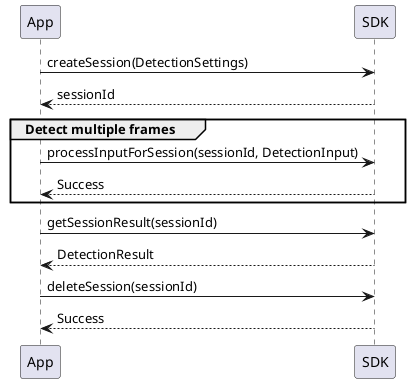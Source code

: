 @startuml
participant App as App
participant SDK as SDK

App -> SDK : createSession(DetectionSettings)
SDK --> App : sessionId

group Detect multiple frames
App -> SDK : processInputForSession(sessionId, DetectionInput)
SDK --> App : Success
end

App -> SDK : getSessionResult(sessionId)
SDK --> App : DetectionResult

App -> SDK : deleteSession(sessionId)
SDK --> App : Success
@enduml

